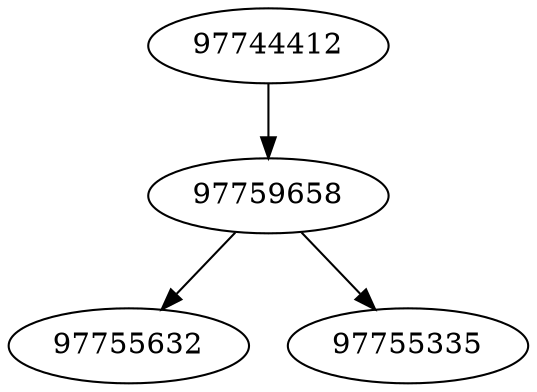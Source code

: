 strict digraph  {
97755632;
97759658;
97744412;
97755335;
97759658 -> 97755632;
97759658 -> 97755335;
97744412 -> 97759658;
}
